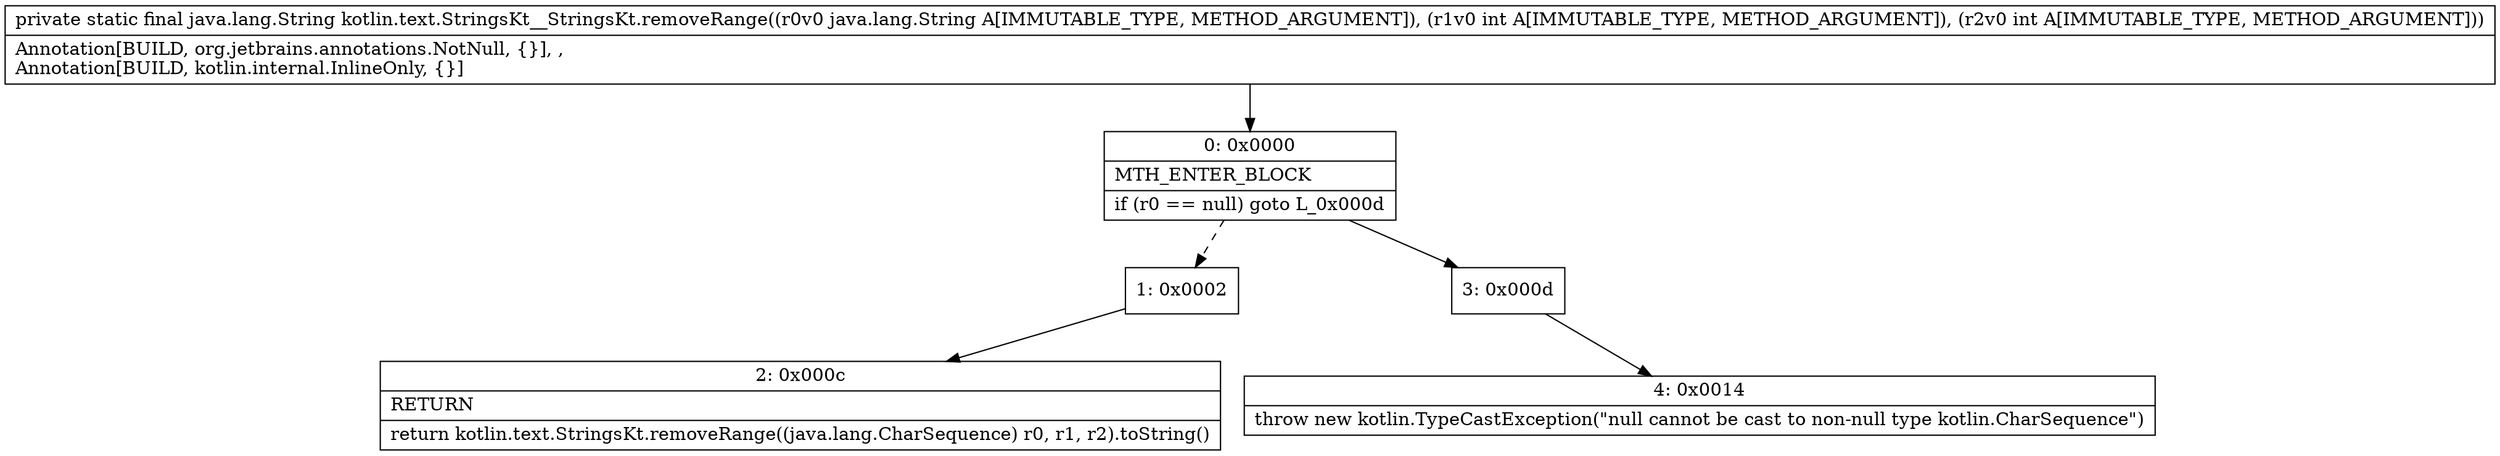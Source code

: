digraph "CFG forkotlin.text.StringsKt__StringsKt.removeRange(Ljava\/lang\/String;II)Ljava\/lang\/String;" {
Node_0 [shape=record,label="{0\:\ 0x0000|MTH_ENTER_BLOCK\l|if (r0 == null) goto L_0x000d\l}"];
Node_1 [shape=record,label="{1\:\ 0x0002}"];
Node_2 [shape=record,label="{2\:\ 0x000c|RETURN\l|return kotlin.text.StringsKt.removeRange((java.lang.CharSequence) r0, r1, r2).toString()\l}"];
Node_3 [shape=record,label="{3\:\ 0x000d}"];
Node_4 [shape=record,label="{4\:\ 0x0014|throw new kotlin.TypeCastException(\"null cannot be cast to non\-null type kotlin.CharSequence\")\l}"];
MethodNode[shape=record,label="{private static final java.lang.String kotlin.text.StringsKt__StringsKt.removeRange((r0v0 java.lang.String A[IMMUTABLE_TYPE, METHOD_ARGUMENT]), (r1v0 int A[IMMUTABLE_TYPE, METHOD_ARGUMENT]), (r2v0 int A[IMMUTABLE_TYPE, METHOD_ARGUMENT]))  | Annotation[BUILD, org.jetbrains.annotations.NotNull, \{\}], , \lAnnotation[BUILD, kotlin.internal.InlineOnly, \{\}]\l}"];
MethodNode -> Node_0;
Node_0 -> Node_1[style=dashed];
Node_0 -> Node_3;
Node_1 -> Node_2;
Node_3 -> Node_4;
}

